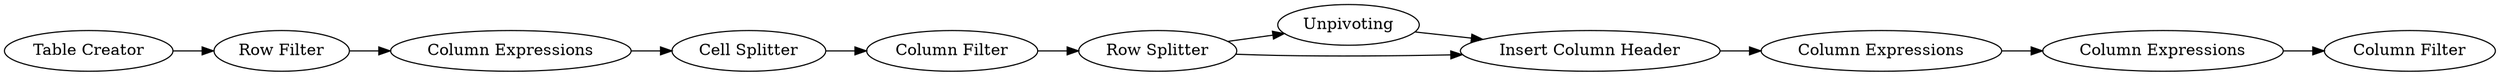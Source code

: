 digraph {
	"-3186566563313455745_13" [label="Column Expressions"]
	"-3186566563313455745_9" [label="Row Splitter"]
	"-3186566563313455745_7" [label="Cell Splitter"]
	"-3186566563313455745_6" [label="Row Filter"]
	"-3186566563313455745_16" [label="Column Expressions"]
	"-3186566563313455745_11" [label=Unpivoting]
	"-3186566563313455745_10" [label="Column Filter"]
	"-3186566563313455745_1" [label="Table Creator"]
	"-3186566563313455745_8" [label="Insert Column Header"]
	"-3186566563313455745_3" [label="Column Expressions"]
	"-3186566563313455745_17" [label="Column Filter"]
	"-3186566563313455745_1" -> "-3186566563313455745_6"
	"-3186566563313455745_7" -> "-3186566563313455745_10"
	"-3186566563313455745_9" -> "-3186566563313455745_11"
	"-3186566563313455745_3" -> "-3186566563313455745_7"
	"-3186566563313455745_13" -> "-3186566563313455745_16"
	"-3186566563313455745_11" -> "-3186566563313455745_8"
	"-3186566563313455745_6" -> "-3186566563313455745_3"
	"-3186566563313455745_16" -> "-3186566563313455745_17"
	"-3186566563313455745_8" -> "-3186566563313455745_13"
	"-3186566563313455745_10" -> "-3186566563313455745_9"
	"-3186566563313455745_9" -> "-3186566563313455745_8"
	rankdir=LR
}
